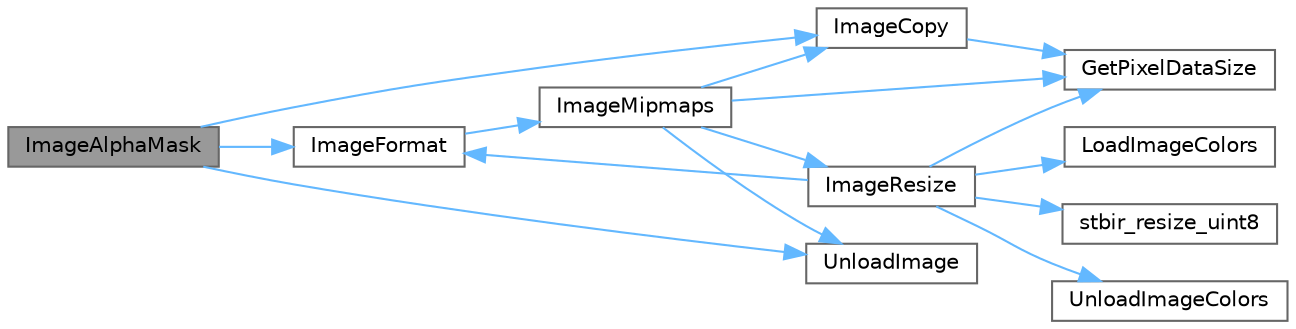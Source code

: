digraph "ImageAlphaMask"
{
 // LATEX_PDF_SIZE
  bgcolor="transparent";
  edge [fontname=Helvetica,fontsize=10,labelfontname=Helvetica,labelfontsize=10];
  node [fontname=Helvetica,fontsize=10,shape=box,height=0.2,width=0.4];
  rankdir="LR";
  Node1 [id="Node000001",label="ImageAlphaMask",height=0.2,width=0.4,color="gray40", fillcolor="grey60", style="filled", fontcolor="black",tooltip=" "];
  Node1 -> Node2 [id="edge29_Node000001_Node000002",color="steelblue1",style="solid",tooltip=" "];
  Node2 [id="Node000002",label="ImageCopy",height=0.2,width=0.4,color="grey40", fillcolor="white", style="filled",URL="$_classes_2lib_2rtextures_8c.html#a5c63f11b6a2844767c0a65d86dd37d41",tooltip=" "];
  Node2 -> Node3 [id="edge30_Node000002_Node000003",color="steelblue1",style="solid",tooltip=" "];
  Node3 [id="Node000003",label="GetPixelDataSize",height=0.2,width=0.4,color="grey40", fillcolor="white", style="filled",URL="$_classes_2lib_2rtextures_8c.html#a15e73d306b425330ecdd9a338d609b17",tooltip=" "];
  Node1 -> Node4 [id="edge31_Node000001_Node000004",color="steelblue1",style="solid",tooltip=" "];
  Node4 [id="Node000004",label="ImageFormat",height=0.2,width=0.4,color="grey40", fillcolor="white", style="filled",URL="$_classes_2lib_2rtextures_8c.html#af1fcaa94648d56c197d773b140c3235f",tooltip=" "];
  Node4 -> Node5 [id="edge32_Node000004_Node000005",color="steelblue1",style="solid",tooltip=" "];
  Node5 [id="Node000005",label="ImageMipmaps",height=0.2,width=0.4,color="grey40", fillcolor="white", style="filled",URL="$_classes_2lib_2rtextures_8c.html#a87978fcbd01a52de116c546a857c3c80",tooltip=" "];
  Node5 -> Node3 [id="edge33_Node000005_Node000003",color="steelblue1",style="solid",tooltip=" "];
  Node5 -> Node2 [id="edge34_Node000005_Node000002",color="steelblue1",style="solid",tooltip=" "];
  Node5 -> Node6 [id="edge35_Node000005_Node000006",color="steelblue1",style="solid",tooltip=" "];
  Node6 [id="Node000006",label="ImageResize",height=0.2,width=0.4,color="grey40", fillcolor="white", style="filled",URL="$_classes_2lib_2rtextures_8c.html#a8c3562e70fc7a85b202f19ff241d15b5",tooltip=" "];
  Node6 -> Node3 [id="edge36_Node000006_Node000003",color="steelblue1",style="solid",tooltip=" "];
  Node6 -> Node4 [id="edge37_Node000006_Node000004",color="steelblue1",style="solid",tooltip=" "];
  Node6 -> Node7 [id="edge38_Node000006_Node000007",color="steelblue1",style="solid",tooltip=" "];
  Node7 [id="Node000007",label="LoadImageColors",height=0.2,width=0.4,color="grey40", fillcolor="white", style="filled",URL="$_classes_2lib_2rtextures_8c.html#ad3c51f30e3fee4e3af5a54bb64c28a43",tooltip=" "];
  Node6 -> Node8 [id="edge39_Node000006_Node000008",color="steelblue1",style="solid",tooltip=" "];
  Node8 [id="Node000008",label="stbir_resize_uint8",height=0.2,width=0.4,color="grey40", fillcolor="white", style="filled",URL="$_classes_2lib_2external_2stb__image__resize_8h.html#a1e182bf89efd8b1cc116ee371f08f2f2",tooltip=" "];
  Node6 -> Node9 [id="edge40_Node000006_Node000009",color="steelblue1",style="solid",tooltip=" "];
  Node9 [id="Node000009",label="UnloadImageColors",height=0.2,width=0.4,color="grey40", fillcolor="white", style="filled",URL="$_classes_2lib_2rtextures_8c.html#ab2903ea0415c2927f201bef5496d3aab",tooltip=" "];
  Node5 -> Node10 [id="edge41_Node000005_Node000010",color="steelblue1",style="solid",tooltip=" "];
  Node10 [id="Node000010",label="UnloadImage",height=0.2,width=0.4,color="grey40", fillcolor="white", style="filled",URL="$_classes_2lib_2rtextures_8c.html#a5d8cbdba9e93010d7a4344482fd01d2a",tooltip=" "];
  Node1 -> Node10 [id="edge42_Node000001_Node000010",color="steelblue1",style="solid",tooltip=" "];
}
